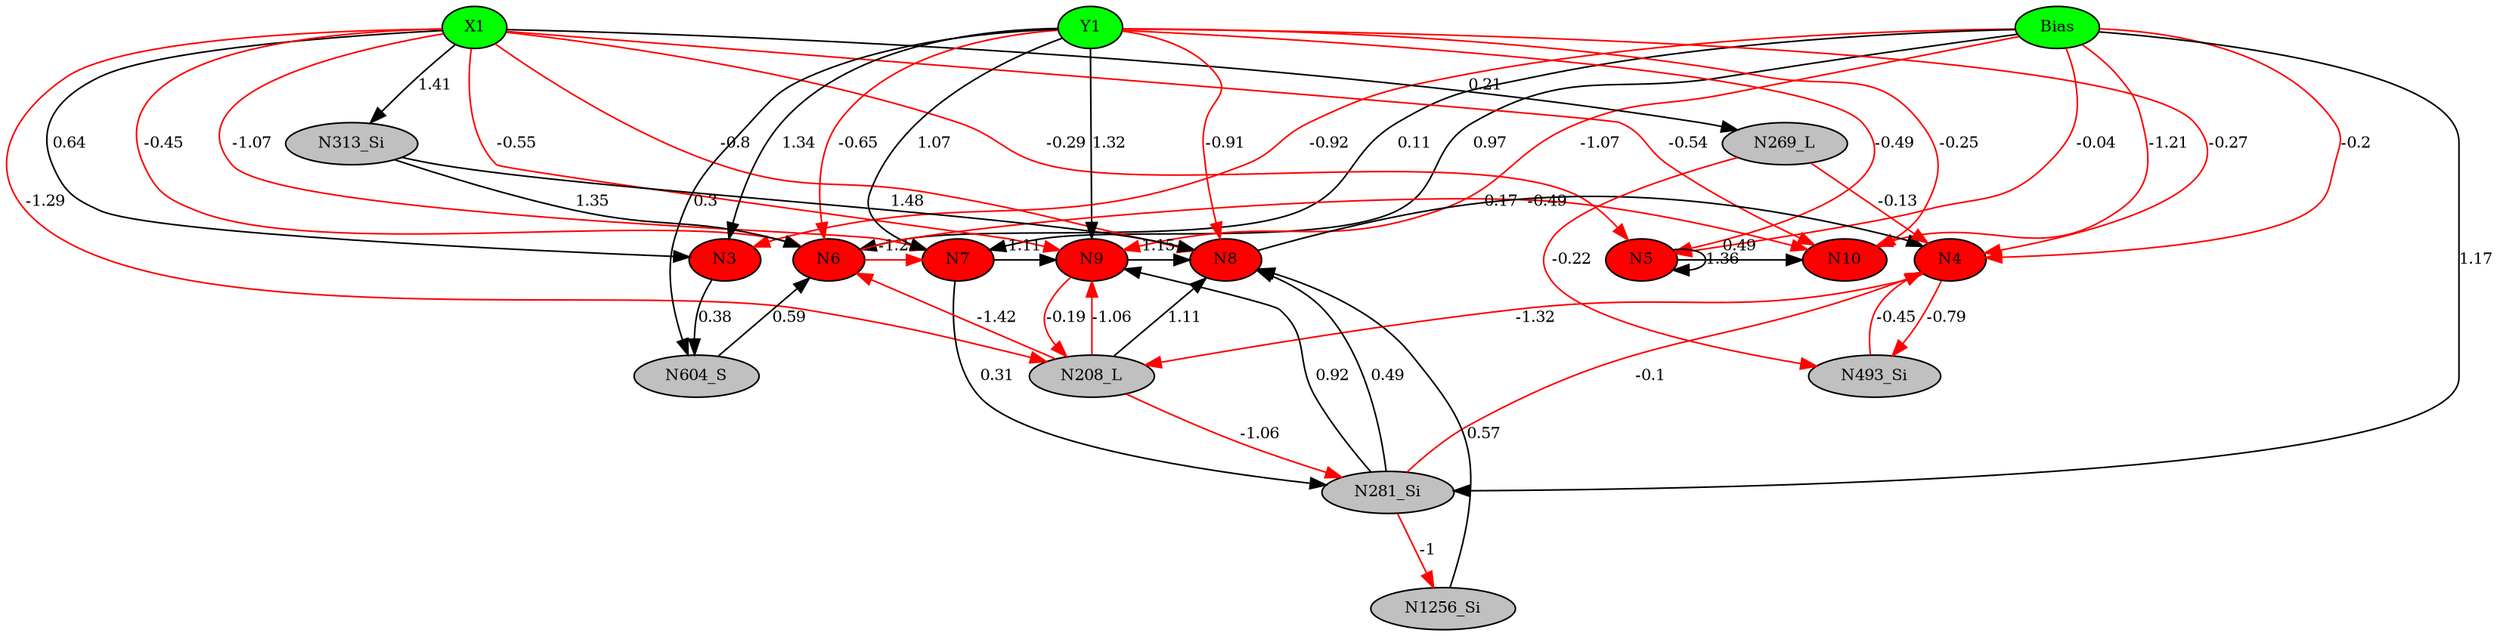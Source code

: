digraph g { 
N0 [shape=ellipse, label=Bias,fontsize=10,height=0.1,width=0.1,style=filled,fillcolor=green]
N1[shape=ellipse label=X1,fontsize=10,height=0.1,width=0.1,style=filled,fillcolor=green]
N2[shape=ellipse label=Y1,fontsize=10,height=0.1,width=0.1,style=filled,fillcolor=green]
N3[shape=ellipse,fontsize = 10, height = 0.1, width = 0.1, style = filled, fillcolor = red]
N4[shape=ellipse,fontsize = 10, height = 0.1, width = 0.1, style = filled, fillcolor = red]
N5[shape=ellipse,fontsize = 10, height = 0.1, width = 0.1, style = filled, fillcolor = red]
N6[shape=ellipse,fontsize = 10, height = 0.1, width = 0.1, style = filled, fillcolor = red]
N7[shape=ellipse,fontsize = 10, height = 0.1, width = 0.1, style = filled, fillcolor = red]
N8[shape=ellipse,fontsize = 10, height = 0.1, width = 0.1, style = filled, fillcolor = red]
N9[shape=ellipse,fontsize = 10, height = 0.1, width = 0.1, style = filled, fillcolor = red]
N10[shape=ellipse,fontsize = 10, height = 0.1, width = 0.1, style = filled, fillcolor = red]
N208[shape=ellipse, label=N208_L,fontsize=10,height=0.1,width=0.1,style=filled,fillcolor=gray]
N269[shape=ellipse, label=N269_L,fontsize=10,height=0.1,width=0.1,style=filled,fillcolor=gray]
N281[shape=ellipse, label=N281_Si,fontsize=10,height=0.1,width=0.1,style=filled,fillcolor=gray]
N313[shape=ellipse, label=N313_Si,fontsize=10,height=0.1,width=0.1,style=filled,fillcolor=gray]
N493[shape=ellipse, label=N493_Si,fontsize=10,height=0.1,width=0.1,style=filled,fillcolor=gray]
N604[shape=ellipse, label=N604_S,fontsize=10,height=0.1,width=0.1,style=filled,fillcolor=gray]
N1256[shape=ellipse, label=N1256_Si,fontsize=10,height=0.1,width=0.1,style=filled,fillcolor=gray]
N0 -> N3 [color=red] [arrowType=inv][ label=-0.92,fontsize=10]
N1 -> N3 [color=black] [ label=0.64,fontsize=10]
N2 -> N3 [color=black] [ label=1.34,fontsize=10]
N0 -> N4 [color=red] [arrowType=inv][ label=-0.2,fontsize=10]
N2 -> N4 [color=red] [arrowType=inv][ label=-0.27,fontsize=10]
N0 -> N5 [color=red] [arrowType=inv][ label=-0.04,fontsize=10]
N1 -> N5 [color=red] [arrowType=inv][ label=-0.29,fontsize=10]
N2 -> N5 [color=red] [arrowType=inv][ label=-0.49,fontsize=10]
N0 -> N6 [color=black] [ label=0.11,fontsize=10]
N2 -> N6 [color=red] [arrowType=inv][ label=-0.65,fontsize=10]
N0 -> N7 [color=black] [ label=0.97,fontsize=10]
N1 -> N7 [color=red] [arrowType=inv][ label=-1.07,fontsize=10]
N2 -> N7 [color=black] [ label=1.07,fontsize=10]
N1 -> N8 [color=red] [arrowType=inv][ label=-0.8,fontsize=10]
N2 -> N8 [color=red] [arrowType=inv][ label=-0.91,fontsize=10]
N0 -> N9 [color=red] [arrowType=inv][ label=-1.07,fontsize=10]
N2 -> N9 [color=black] [ label=1.32,fontsize=10]
N0 -> N10 [color=red] [arrowType=inv][ label=-1.21,fontsize=10]
N1 -> N10 [color=red] [arrowType=inv][ label=-0.54,fontsize=10]
N2 -> N10 [color=red] [arrowType=inv][ label=-0.25,fontsize=10]
N8 -> N4 [color=black] [ label=0.17,fontsize=10]
N9 -> N8 [color=black] [ label=1.15,fontsize=10]
N1 -> N208 [color=red] [arrowType=inv][ label=-1.29,fontsize=10]
N208 -> N9 [color=red] [arrowType=inv][ label=-1.06,fontsize=10]
N4 -> N208 [color=red] [arrowType=inv][ label=-1.32,fontsize=10]
N5 -> N5 [color=black] [ label=1.36,fontsize=10]
N1 -> N269 [color=black] [ label=0.21,fontsize=10]
N269 -> N4 [color=red] [arrowType=inv][ label=-0.13,fontsize=10]
N0 -> N281 [color=black] [ label=1.17,fontsize=10]
N281 -> N8 [color=black] [ label=0.49,fontsize=10]
N1 -> N313 [color=black] [ label=1.41,fontsize=10]
N313 -> N6 [color=black] [ label=1.35,fontsize=10]
N1 -> N6 [color=red] [arrowType=inv][ label=-0.45,fontsize=10]
N269 -> N493 [color=red] [arrowType=inv][ label=-0.22,fontsize=10]
N493 -> N4 [color=red] [arrowType=inv][ label=-0.45,fontsize=10]
N281 -> N4 [color=red] [arrowType=inv][ label=-0.1,fontsize=10]
N6 -> N10 [color=red] [arrowType=inv][ label=-0.49,fontsize=10]
N2 -> N604 [color=black] [ label=0.3,fontsize=10]
N604 -> N6 [color=black] [ label=0.59,fontsize=10]
N6 -> N7 [color=red] [arrowType=inv][ label=-1.2,fontsize=10]
N5 -> N10 [color=black] [ label=0.49,fontsize=10]
N281 -> N9 [color=black] [ label=0.92,fontsize=10]
N208 -> N8 [color=black] [ label=1.11,fontsize=10]
N208 -> N281 [color=red] [arrowType=inv][ label=-1.06,fontsize=10]
N7 -> N9 [color=black] [ label=1.11,fontsize=10]
N1 -> N9 [color=red] [arrowType=inv][ label=-0.55,fontsize=10]
N281 -> N1256 [color=red] [arrowType=inv][ label=-1,fontsize=10]
N1256 -> N8 [color=black] [ label=0.57,fontsize=10]
N208 -> N6 [color=red] [arrowType=inv][ label=-1.42,fontsize=10]
N7 -> N281 [color=black] [ label=0.31,fontsize=10]
N313 -> N8 [color=black] [ label=1.48,fontsize=10]
N9 -> N208 [color=red] [arrowType=inv][ label=-0.19,fontsize=10]
N3 -> N604 [color=black] [ label=0.38,fontsize=10]
N4 -> N493 [color=red] [arrowType=inv][ label=-0.79,fontsize=10]
 { rank=same; 
N3
N4
N5
N6
N7
N8
N9
N10
 } 
 { rank=same; 
N1 ->N2 ->N0 [style=invis]
 } 
}
